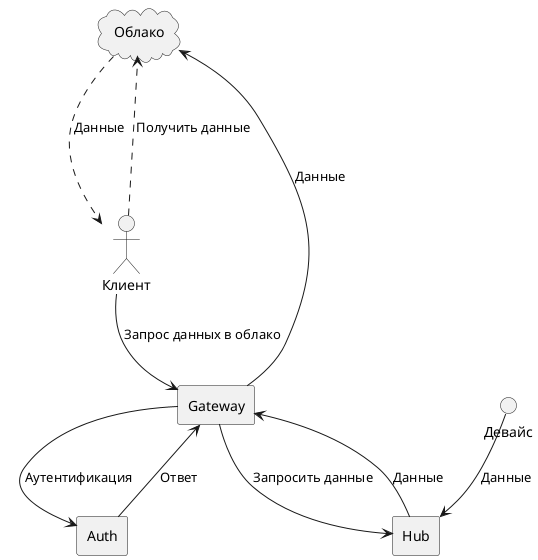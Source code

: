 @startuml
cloud Облако as cloud
actor Клиент as user
rectangle Auth as auth
rectangle Gateway as gateway
rectangle Hub as hub
circle Девайс as device1

user --> gateway : Запрос данных в облако
gateway --> cloud : Данные
device1 --> hub : Данные
gateway --> hub : Запросить данные
hub --> gateway : Данные
gateway --> auth : Аутентификация
auth --> gateway : Ответ
user -..> cloud : Получить данные
cloud -..> user : Данные
@enduml
